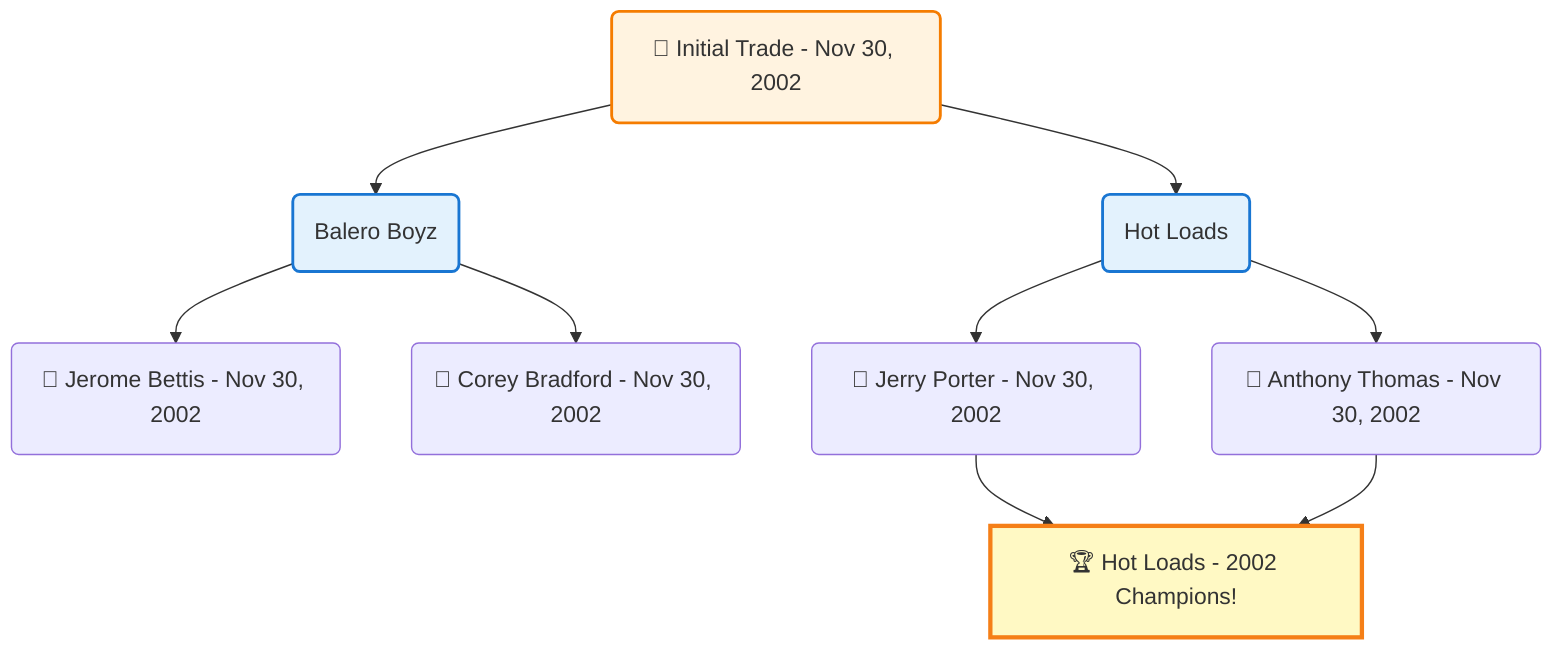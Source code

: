 flowchart TD

    TRADE_MAIN("🔄 Initial Trade - Nov 30, 2002")
    TEAM_1("Balero Boyz")
    TEAM_2("Hot Loads")
    NODE_5c736b03-68bd-4a61-99ed-04bd2bcc17b0("🔄 Jerome Bettis - Nov 30, 2002")
    NODE_cf0c43fd-a12a-43a1-844f-b7f2a6d0f1b7("🔄 Jerry Porter - Nov 30, 2002")
    CHAMP_8e9f18ff-62c3-40e8-bb10-32f74cf4ee33_2002["🏆 Hot Loads - 2002 Champions!"]
    NODE_789dbe15-a75d-415a-93d3-b9d8b2dc1bf5("🔄 Anthony Thomas - Nov 30, 2002")
    NODE_ae2b4661-012f-465a-bdc3-fddd0fade402("🔄 Corey Bradford - Nov 30, 2002")

    TRADE_MAIN --> TEAM_1
    TRADE_MAIN --> TEAM_2
    TEAM_1 --> NODE_5c736b03-68bd-4a61-99ed-04bd2bcc17b0
    TEAM_2 --> NODE_cf0c43fd-a12a-43a1-844f-b7f2a6d0f1b7
    NODE_cf0c43fd-a12a-43a1-844f-b7f2a6d0f1b7 --> CHAMP_8e9f18ff-62c3-40e8-bb10-32f74cf4ee33_2002
    TEAM_2 --> NODE_789dbe15-a75d-415a-93d3-b9d8b2dc1bf5
    NODE_789dbe15-a75d-415a-93d3-b9d8b2dc1bf5 --> CHAMP_8e9f18ff-62c3-40e8-bb10-32f74cf4ee33_2002
    TEAM_1 --> NODE_ae2b4661-012f-465a-bdc3-fddd0fade402

    %% Node styling
    classDef teamNode fill:#e3f2fd,stroke:#1976d2,stroke-width:2px
    classDef tradeNode fill:#fff3e0,stroke:#f57c00,stroke-width:2px
    classDef playerNode fill:#f3e5f5,stroke:#7b1fa2,stroke-width:1px
    classDef nonRootPlayerNode fill:#f5f5f5,stroke:#757575,stroke-width:1px
    classDef endNode fill:#ffebee,stroke:#c62828,stroke-width:2px
    classDef waiverNode fill:#e8f5e8,stroke:#388e3c,stroke-width:2px
    classDef championshipNode fill:#fff9c4,stroke:#f57f17,stroke-width:3px

    class TEAM_1,TEAM_2 teamNode
    class CHAMP_8e9f18ff-62c3-40e8-bb10-32f74cf4ee33_2002 championshipNode
    class TRADE_MAIN tradeNode